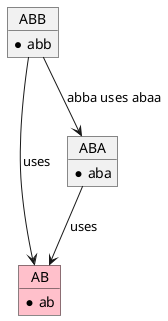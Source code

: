 @startuml Dependency_AB
' Image can be obtained from
' https://www.plantuml.com/plantuml/uml/SyfFKj2rKt3CoKnELR1Io4ZDoSa70000

' Write all modules here
object AB #Pink {
    * ab
}

object ABA {
    * aba
}

object ABB {
    * abb
}

' Write all dependencies here
' X --> Y means X depends on Y
ABB --> ABA : abba uses abaa

ABA --> AB : uses
ABB --> AB : uses

@enduml